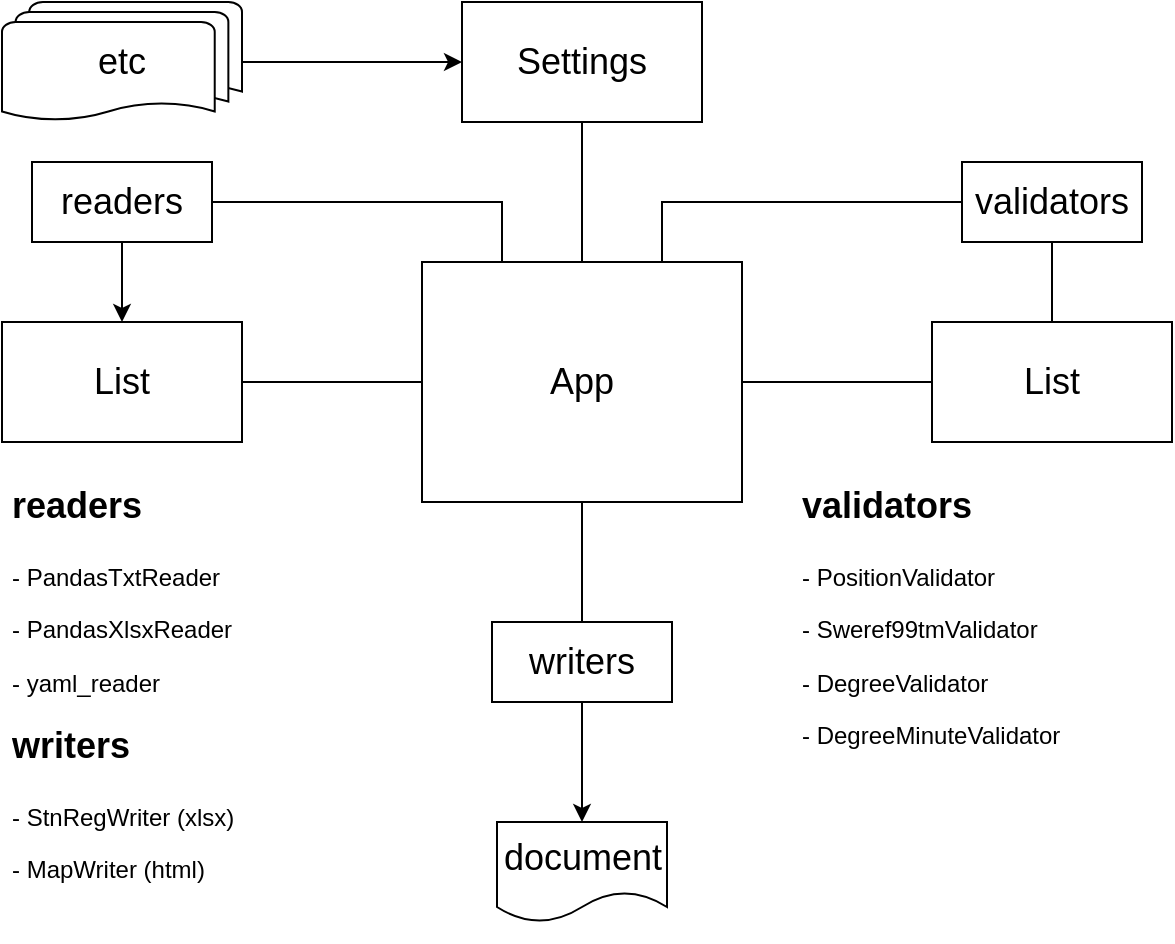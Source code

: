 <mxfile version="13.2.4" type="device"><diagram id="NApxVpF1bWhkQhuvpIcx" name="Page-1"><mxGraphModel dx="1086" dy="806" grid="1" gridSize="10" guides="1" tooltips="1" connect="1" arrows="1" fold="1" page="1" pageScale="1" pageWidth="1169" pageHeight="1654" math="0" shadow="0"><root><mxCell id="0"/><mxCell id="1" parent="0"/><mxCell id="vYlR8FOZ-xJsR-6WnwEQ-22" value="" style="edgeStyle=orthogonalEdgeStyle;rounded=0;orthogonalLoop=1;jettySize=auto;html=1;endArrow=none;endFill=0;" parent="1" source="0FnHpY-YrSMFS8gucNqu-2" target="vYlR8FOZ-xJsR-6WnwEQ-2" edge="1"><mxGeometry relative="1" as="geometry"/></mxCell><mxCell id="0FnHpY-YrSMFS8gucNqu-2" value="&lt;font style=&quot;font-size: 18px&quot;&gt;List&lt;/font&gt;" style="rounded=0;whiteSpace=wrap;html=1;" parent="1" vertex="1"><mxGeometry x="260" y="350" width="120" height="60" as="geometry"/></mxCell><mxCell id="vYlR8FOZ-xJsR-6WnwEQ-6" value="" style="edgeStyle=orthogonalEdgeStyle;rounded=0;orthogonalLoop=1;jettySize=auto;html=1;entryX=0.5;entryY=0;entryDx=0;entryDy=0;exitX=0.5;exitY=1;exitDx=0;exitDy=0;endArrow=none;endFill=0;" parent="1" source="0FnHpY-YrSMFS8gucNqu-3" target="vYlR8FOZ-xJsR-6WnwEQ-2" edge="1"><mxGeometry relative="1" as="geometry"><mxPoint x="690" y="280" as="sourcePoint"/><mxPoint x="550" y="330" as="targetPoint"/></mxGeometry></mxCell><mxCell id="0FnHpY-YrSMFS8gucNqu-3" value="&lt;font style=&quot;font-size: 18px&quot;&gt;Settings&lt;/font&gt;" style="rounded=0;whiteSpace=wrap;html=1;" parent="1" vertex="1"><mxGeometry x="490" y="190" width="120" height="60" as="geometry"/></mxCell><mxCell id="vYlR8FOZ-xJsR-6WnwEQ-4" value="" style="edgeStyle=orthogonalEdgeStyle;rounded=0;orthogonalLoop=1;jettySize=auto;html=1;entryX=0;entryY=0.5;entryDx=0;entryDy=0;" parent="1" source="0FnHpY-YrSMFS8gucNqu-4" target="0FnHpY-YrSMFS8gucNqu-3" edge="1"><mxGeometry relative="1" as="geometry"><mxPoint x="280" y="220" as="targetPoint"/></mxGeometry></mxCell><mxCell id="0FnHpY-YrSMFS8gucNqu-4" value="&lt;font style=&quot;font-size: 18px&quot;&gt;etc&lt;/font&gt;" style="strokeWidth=1;html=1;shape=mxgraph.flowchart.multi-document;whiteSpace=wrap;" parent="1" vertex="1"><mxGeometry x="260" y="190" width="120" height="60" as="geometry"/></mxCell><mxCell id="vYlR8FOZ-xJsR-6WnwEQ-20" value="" style="edgeStyle=orthogonalEdgeStyle;rounded=0;orthogonalLoop=1;jettySize=auto;html=1;endArrow=classic;endFill=1;entryX=0.5;entryY=0;entryDx=0;entryDy=0;" parent="1" source="0FnHpY-YrSMFS8gucNqu-11" target="vYlR8FOZ-xJsR-6WnwEQ-21" edge="1"><mxGeometry relative="1" as="geometry"><mxPoint x="550" y="630" as="targetPoint"/></mxGeometry></mxCell><mxCell id="0FnHpY-YrSMFS8gucNqu-11" value="&lt;font style=&quot;font-size: 18px&quot;&gt;writers&lt;/font&gt;" style="rounded=0;whiteSpace=wrap;html=1;" parent="1" vertex="1"><mxGeometry x="505" y="500" width="90" height="40" as="geometry"/></mxCell><mxCell id="vYlR8FOZ-xJsR-6WnwEQ-23" style="edgeStyle=orthogonalEdgeStyle;rounded=0;orthogonalLoop=1;jettySize=auto;html=1;endArrow=classic;endFill=1;entryX=0.5;entryY=0;entryDx=0;entryDy=0;" parent="1" source="vYlR8FOZ-xJsR-6WnwEQ-1" target="0FnHpY-YrSMFS8gucNqu-2" edge="1"><mxGeometry relative="1" as="geometry"><mxPoint x="480" y="340" as="targetPoint"/><Array as="points"><mxPoint x="320" y="320"/><mxPoint x="320" y="320"/></Array></mxGeometry></mxCell><mxCell id="vYlR8FOZ-xJsR-6WnwEQ-1" value="&lt;font style=&quot;font-size: 18px&quot;&gt;readers&lt;/font&gt;" style="rounded=0;whiteSpace=wrap;html=1;" parent="1" vertex="1"><mxGeometry x="275" y="270" width="90" height="40" as="geometry"/></mxCell><mxCell id="vYlR8FOZ-xJsR-6WnwEQ-18" value="" style="edgeStyle=orthogonalEdgeStyle;rounded=0;orthogonalLoop=1;jettySize=auto;html=1;endArrow=none;endFill=0;" parent="1" source="vYlR8FOZ-xJsR-6WnwEQ-2" target="0FnHpY-YrSMFS8gucNqu-11" edge="1"><mxGeometry relative="1" as="geometry"/></mxCell><mxCell id="vYlR8FOZ-xJsR-6WnwEQ-25" value="" style="edgeStyle=orthogonalEdgeStyle;rounded=0;orthogonalLoop=1;jettySize=auto;html=1;endArrow=none;endFill=0;entryX=1;entryY=0.5;entryDx=0;entryDy=0;exitX=0.25;exitY=0;exitDx=0;exitDy=0;" parent="1" source="vYlR8FOZ-xJsR-6WnwEQ-2" target="vYlR8FOZ-xJsR-6WnwEQ-1" edge="1"><mxGeometry relative="1" as="geometry"><mxPoint x="390" y="380" as="targetPoint"/><Array as="points"><mxPoint x="510" y="290"/></Array></mxGeometry></mxCell><mxCell id="5cl5OHuUTgxu_jPqAzJl-3" value="" style="edgeStyle=orthogonalEdgeStyle;rounded=0;orthogonalLoop=1;jettySize=auto;html=1;entryX=0;entryY=0.5;entryDx=0;entryDy=0;exitX=0.75;exitY=0;exitDx=0;exitDy=0;endArrow=none;endFill=0;" parent="1" source="vYlR8FOZ-xJsR-6WnwEQ-2" target="5cl5OHuUTgxu_jPqAzJl-1" edge="1"><mxGeometry relative="1" as="geometry"><mxPoint x="710" y="380" as="targetPoint"/><Array as="points"><mxPoint x="590" y="290"/></Array></mxGeometry></mxCell><mxCell id="vYlR8FOZ-xJsR-6WnwEQ-2" value="&lt;font style=&quot;font-size: 18px&quot;&gt;App&lt;/font&gt;" style="rounded=0;whiteSpace=wrap;html=1;" parent="1" vertex="1"><mxGeometry x="470" y="320" width="160" height="120" as="geometry"/></mxCell><mxCell id="vYlR8FOZ-xJsR-6WnwEQ-21" value="&lt;font style=&quot;font-size: 18px&quot;&gt;document&lt;/font&gt;" style="shape=document;whiteSpace=wrap;html=1;boundedLbl=1;" parent="1" vertex="1"><mxGeometry x="507.5" y="600" width="85" height="50" as="geometry"/></mxCell><mxCell id="tTitF_xe672FfBoWopCJ-1" value="&lt;h1&gt;&lt;font style=&quot;font-size: 18px&quot;&gt;readers&lt;/font&gt;&lt;/h1&gt;&lt;p&gt;- PandasTxtReader&lt;/p&gt;&lt;p&gt;- PandasXlsxReader&lt;br&gt;&lt;/p&gt;&lt;p&gt;- yaml_reader&lt;/p&gt;" style="text;html=1;strokeColor=none;fillColor=none;spacing=5;spacingTop=-20;whiteSpace=wrap;overflow=hidden;rounded=0;strokeWidth=1;" parent="1" vertex="1"><mxGeometry x="260" y="420" width="190" height="120" as="geometry"/></mxCell><mxCell id="tTitF_xe672FfBoWopCJ-2" value="&lt;h1&gt;&lt;font style=&quot;font-size: 18px&quot;&gt;writers&lt;/font&gt;&lt;/h1&gt;&lt;p&gt;&lt;span&gt;- StnRegWriter (xlsx)&lt;/span&gt;&lt;/p&gt;&lt;p&gt;&lt;span&gt;- MapWriter (html)&lt;/span&gt;&lt;/p&gt;" style="text;html=1;strokeColor=none;fillColor=none;spacing=5;spacingTop=-20;whiteSpace=wrap;overflow=hidden;rounded=0;" parent="1" vertex="1"><mxGeometry x="260" y="540" width="190" height="120" as="geometry"/></mxCell><mxCell id="5cl5OHuUTgxu_jPqAzJl-5" value="" style="edgeStyle=orthogonalEdgeStyle;rounded=0;orthogonalLoop=1;jettySize=auto;html=1;endArrow=none;endFill=0;" parent="1" source="5cl5OHuUTgxu_jPqAzJl-1" target="5cl5OHuUTgxu_jPqAzJl-4" edge="1"><mxGeometry relative="1" as="geometry"/></mxCell><mxCell id="5cl5OHuUTgxu_jPqAzJl-1" value="&lt;font style=&quot;font-size: 18px&quot;&gt;validators&lt;/font&gt;" style="rounded=0;whiteSpace=wrap;html=1;" parent="1" vertex="1"><mxGeometry x="740" y="270" width="90" height="40" as="geometry"/></mxCell><mxCell id="5cl5OHuUTgxu_jPqAzJl-7" value="" style="edgeStyle=orthogonalEdgeStyle;rounded=0;orthogonalLoop=1;jettySize=auto;html=1;endArrow=none;endFill=0;entryX=1;entryY=0.5;entryDx=0;entryDy=0;" parent="1" source="5cl5OHuUTgxu_jPqAzJl-4" target="vYlR8FOZ-xJsR-6WnwEQ-2" edge="1"><mxGeometry relative="1" as="geometry"><mxPoint x="645" y="380" as="targetPoint"/></mxGeometry></mxCell><mxCell id="5cl5OHuUTgxu_jPqAzJl-4" value="&lt;font style=&quot;font-size: 18px&quot;&gt;List&lt;/font&gt;" style="rounded=0;whiteSpace=wrap;html=1;" parent="1" vertex="1"><mxGeometry x="725" y="350" width="120" height="60" as="geometry"/></mxCell><mxCell id="5cl5OHuUTgxu_jPqAzJl-8" value="&lt;h1&gt;&lt;font style=&quot;font-size: 18px&quot;&gt;validators&lt;/font&gt;&lt;/h1&gt;&lt;p&gt;&lt;span&gt;- PositionValidator&lt;/span&gt;&lt;/p&gt;&lt;p&gt;&lt;span&gt;- Sweref99tmValidator&lt;/span&gt;&lt;/p&gt;&lt;p&gt;- DegreeValidator&lt;/p&gt;&lt;p&gt;- DegreeMinuteValidator&lt;/p&gt;" style="text;html=1;strokeColor=none;fillColor=none;spacing=5;spacingTop=-20;whiteSpace=wrap;overflow=hidden;rounded=0;" parent="1" vertex="1"><mxGeometry x="655" y="420" width="190" height="190" as="geometry"/></mxCell></root></mxGraphModel></diagram></mxfile>